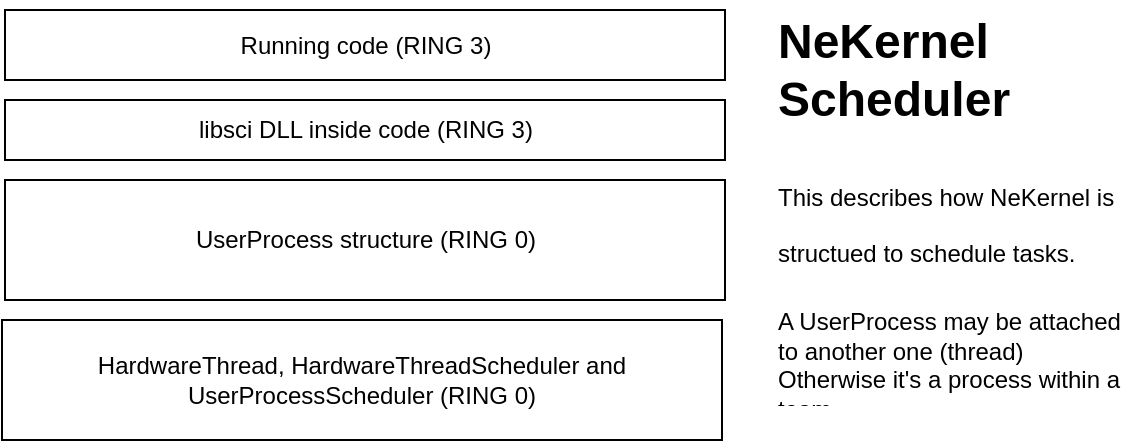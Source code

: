 <mxfile>
    <diagram name="Page-1" id="lDkK2i6CeL2VbSOVDvrP">
        <mxGraphModel dx="764" dy="289" grid="1" gridSize="10" guides="1" tooltips="1" connect="1" arrows="1" fold="1" page="1" pageScale="1" pageWidth="827" pageHeight="1169" math="0" shadow="0">
            <root>
                <mxCell id="0"/>
                <mxCell id="1" parent="0"/>
                <mxCell id="ifhO3zQZNW-sXvZMTmu8-2" value="libsci DLL inside code (RING 3)" style="rounded=0;whiteSpace=wrap;html=1;" parent="1" vertex="1">
                    <mxGeometry x="235.5" y="340" width="360" height="30" as="geometry"/>
                </mxCell>
                <mxCell id="ifhO3zQZNW-sXvZMTmu8-3" value="Running code (RING 3)" style="rounded=0;whiteSpace=wrap;html=1;" parent="1" vertex="1">
                    <mxGeometry x="235.5" y="295" width="360" height="35" as="geometry"/>
                </mxCell>
                <mxCell id="ifhO3zQZNW-sXvZMTmu8-8" value="&lt;h1 style=&quot;margin-top: 0px;&quot;&gt;&lt;span style=&quot;background-color: initial;&quot;&gt;NeKernel Scheduler&lt;/span&gt;&lt;/h1&gt;&lt;h1 style=&quot;margin-top: 0px;&quot;&gt;&lt;span style=&quot;font-size: 12px; font-weight: 400; background-color: initial;&quot;&gt;This describes how NeKernel is structued to schedule tasks.&lt;/span&gt;&lt;br&gt;&lt;/h1&gt;&lt;div&gt;A UserProcess may be attached to another one (thread)&lt;/div&gt;&lt;div&gt;Otherwise it's a process within a team.&lt;/div&gt;" style="text;html=1;whiteSpace=wrap;overflow=hidden;rounded=0;" parent="1" vertex="1">
                    <mxGeometry x="620" y="290" width="180" height="200" as="geometry"/>
                </mxCell>
                <mxCell id="ifhO3zQZNW-sXvZMTmu8-13" value="UserProcess structure (RING 0)" style="rounded=0;whiteSpace=wrap;html=1;" parent="1" vertex="1">
                    <mxGeometry x="235.5" y="380" width="360" height="60" as="geometry"/>
                </mxCell>
                <mxCell id="4" value="HardwareThread, HardwareThreadScheduler and UserProcessScheduler (RING 0)" style="rounded=0;whiteSpace=wrap;html=1;" vertex="1" parent="1">
                    <mxGeometry x="234" y="450" width="360" height="60" as="geometry"/>
                </mxCell>
            </root>
        </mxGraphModel>
    </diagram>
</mxfile>